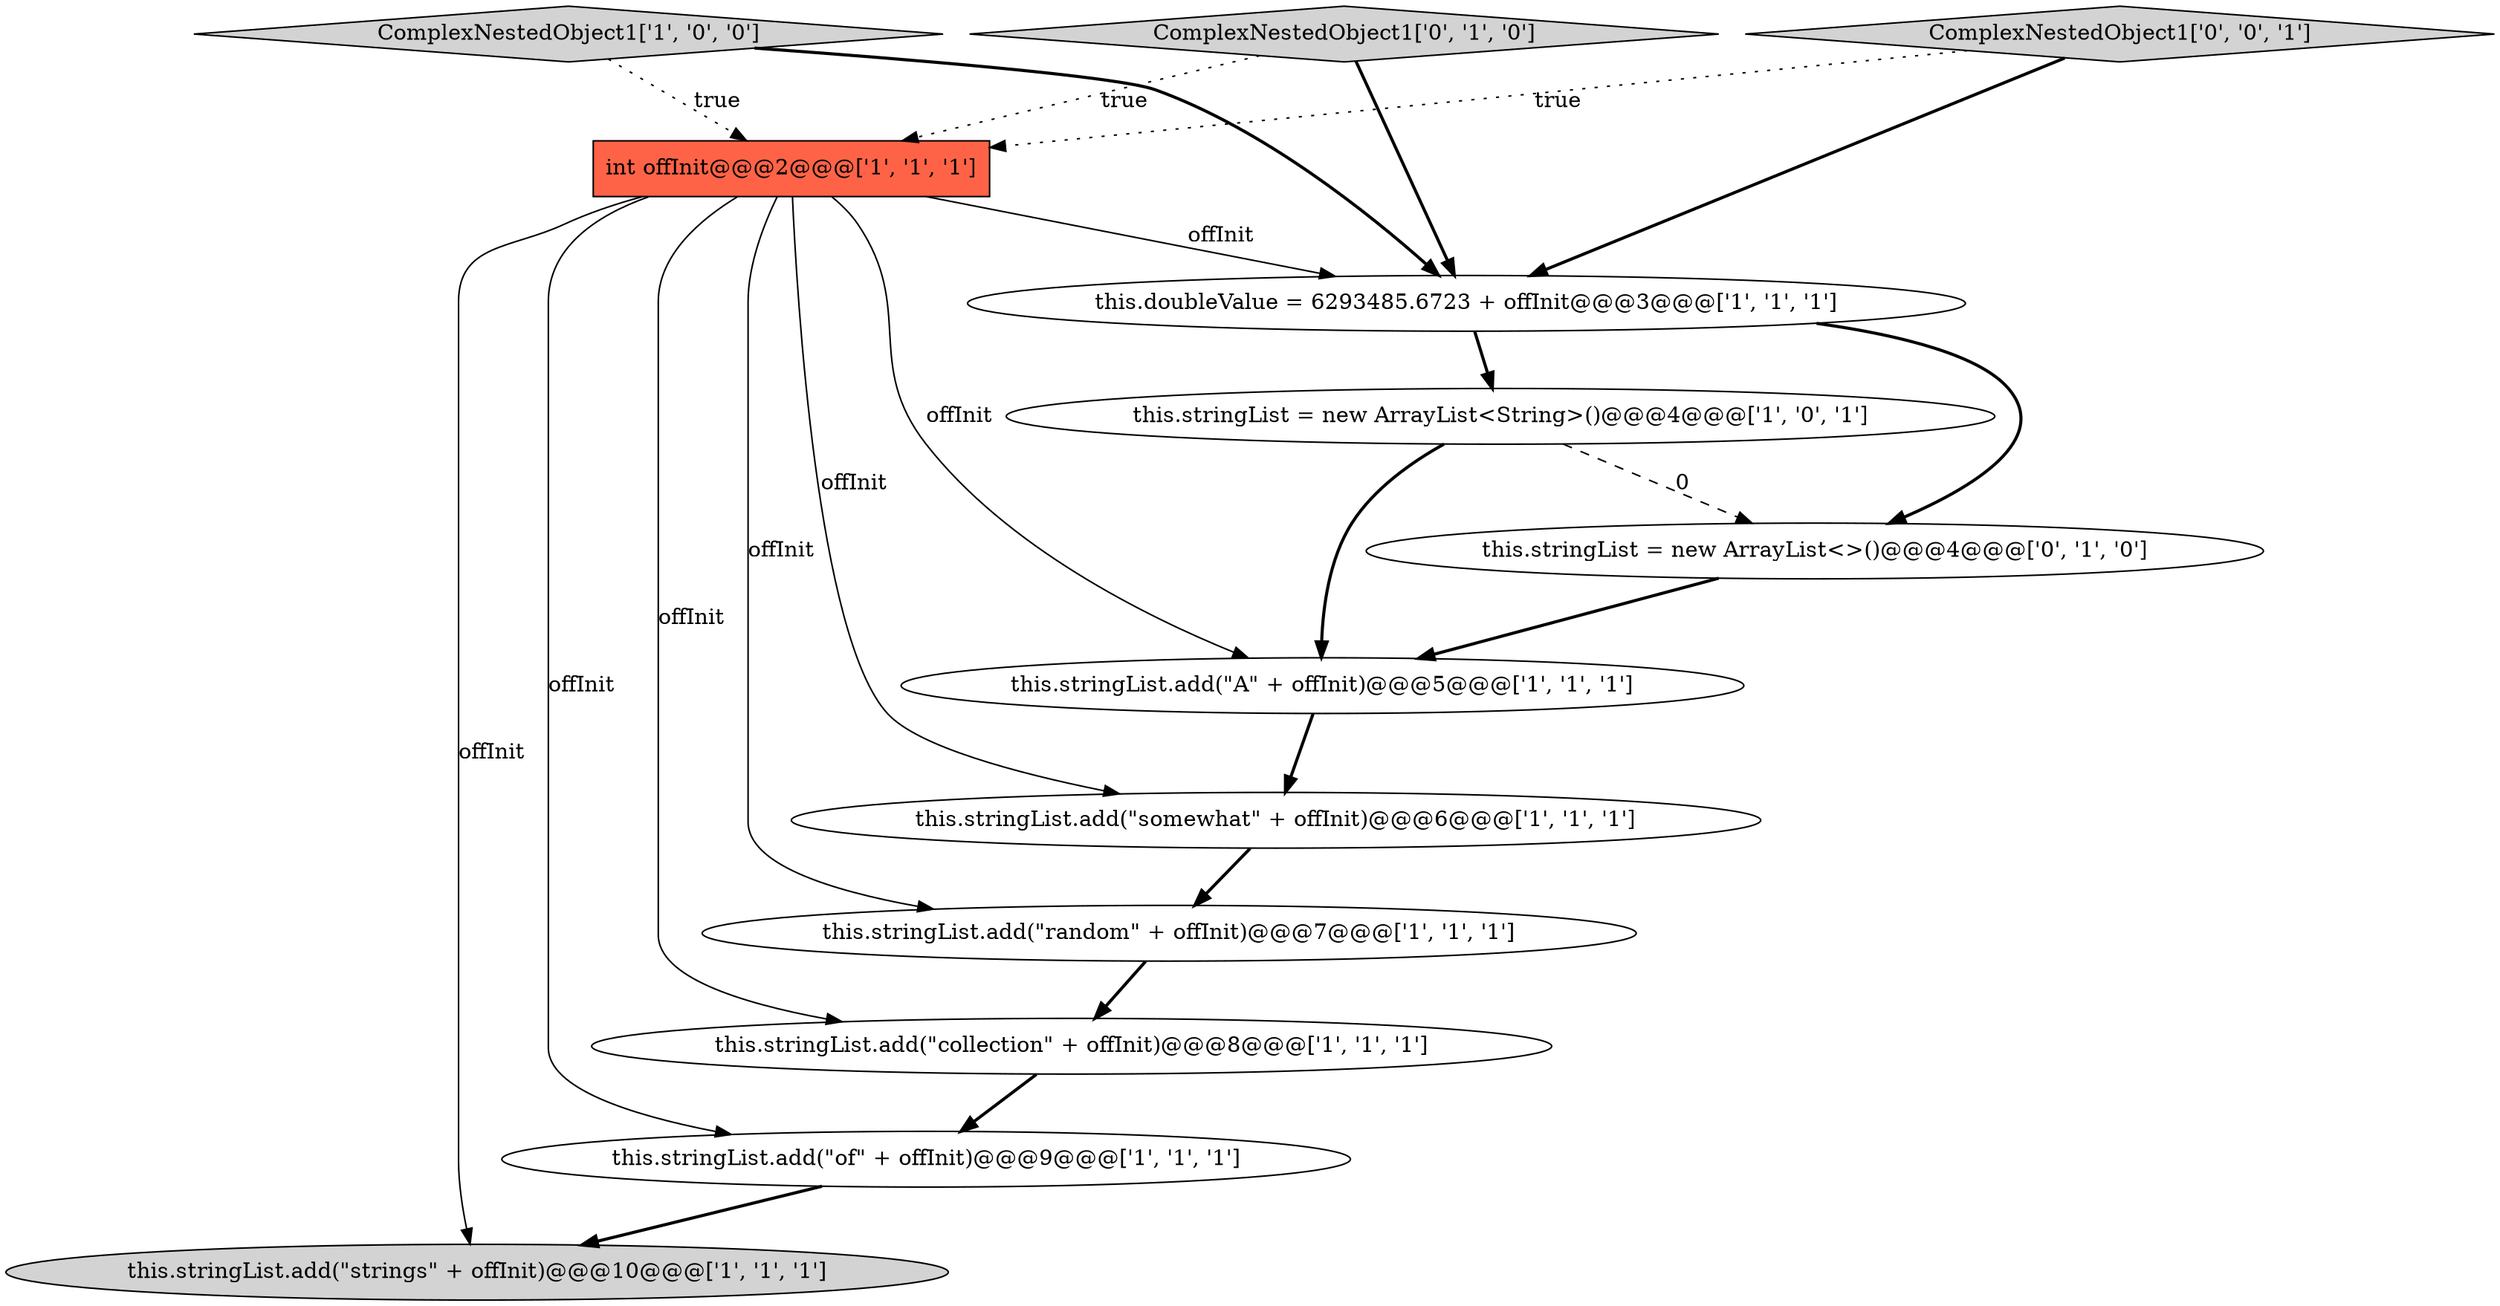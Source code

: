 digraph {
2 [style = filled, label = "this.stringList.add(\"strings\" + offInit)@@@10@@@['1', '1', '1']", fillcolor = lightgray, shape = ellipse image = "AAA0AAABBB1BBB"];
3 [style = filled, label = "this.stringList.add(\"somewhat\" + offInit)@@@6@@@['1', '1', '1']", fillcolor = white, shape = ellipse image = "AAA0AAABBB1BBB"];
1 [style = filled, label = "this.stringList = new ArrayList<String>()@@@4@@@['1', '0', '1']", fillcolor = white, shape = ellipse image = "AAA0AAABBB1BBB"];
9 [style = filled, label = "ComplexNestedObject1['1', '0', '0']", fillcolor = lightgray, shape = diamond image = "AAA0AAABBB1BBB"];
12 [style = filled, label = "ComplexNestedObject1['0', '0', '1']", fillcolor = lightgray, shape = diamond image = "AAA0AAABBB3BBB"];
10 [style = filled, label = "ComplexNestedObject1['0', '1', '0']", fillcolor = lightgray, shape = diamond image = "AAA0AAABBB2BBB"];
5 [style = filled, label = "this.stringList.add(\"A\" + offInit)@@@5@@@['1', '1', '1']", fillcolor = white, shape = ellipse image = "AAA0AAABBB1BBB"];
11 [style = filled, label = "this.stringList = new ArrayList<>()@@@4@@@['0', '1', '0']", fillcolor = white, shape = ellipse image = "AAA1AAABBB2BBB"];
0 [style = filled, label = "this.stringList.add(\"random\" + offInit)@@@7@@@['1', '1', '1']", fillcolor = white, shape = ellipse image = "AAA0AAABBB1BBB"];
4 [style = filled, label = "this.doubleValue = 6293485.6723 + offInit@@@3@@@['1', '1', '1']", fillcolor = white, shape = ellipse image = "AAA0AAABBB1BBB"];
8 [style = filled, label = "this.stringList.add(\"collection\" + offInit)@@@8@@@['1', '1', '1']", fillcolor = white, shape = ellipse image = "AAA0AAABBB1BBB"];
6 [style = filled, label = "this.stringList.add(\"of\" + offInit)@@@9@@@['1', '1', '1']", fillcolor = white, shape = ellipse image = "AAA0AAABBB1BBB"];
7 [style = filled, label = "int offInit@@@2@@@['1', '1', '1']", fillcolor = tomato, shape = box image = "AAA0AAABBB1BBB"];
7->3 [style = solid, label="offInit"];
12->7 [style = dotted, label="true"];
7->6 [style = solid, label="offInit"];
1->11 [style = dashed, label="0"];
9->4 [style = bold, label=""];
9->7 [style = dotted, label="true"];
4->11 [style = bold, label=""];
12->4 [style = bold, label=""];
0->8 [style = bold, label=""];
8->6 [style = bold, label=""];
10->7 [style = dotted, label="true"];
6->2 [style = bold, label=""];
4->1 [style = bold, label=""];
7->4 [style = solid, label="offInit"];
7->8 [style = solid, label="offInit"];
7->5 [style = solid, label="offInit"];
10->4 [style = bold, label=""];
3->0 [style = bold, label=""];
5->3 [style = bold, label=""];
7->0 [style = solid, label="offInit"];
7->2 [style = solid, label="offInit"];
11->5 [style = bold, label=""];
1->5 [style = bold, label=""];
}
